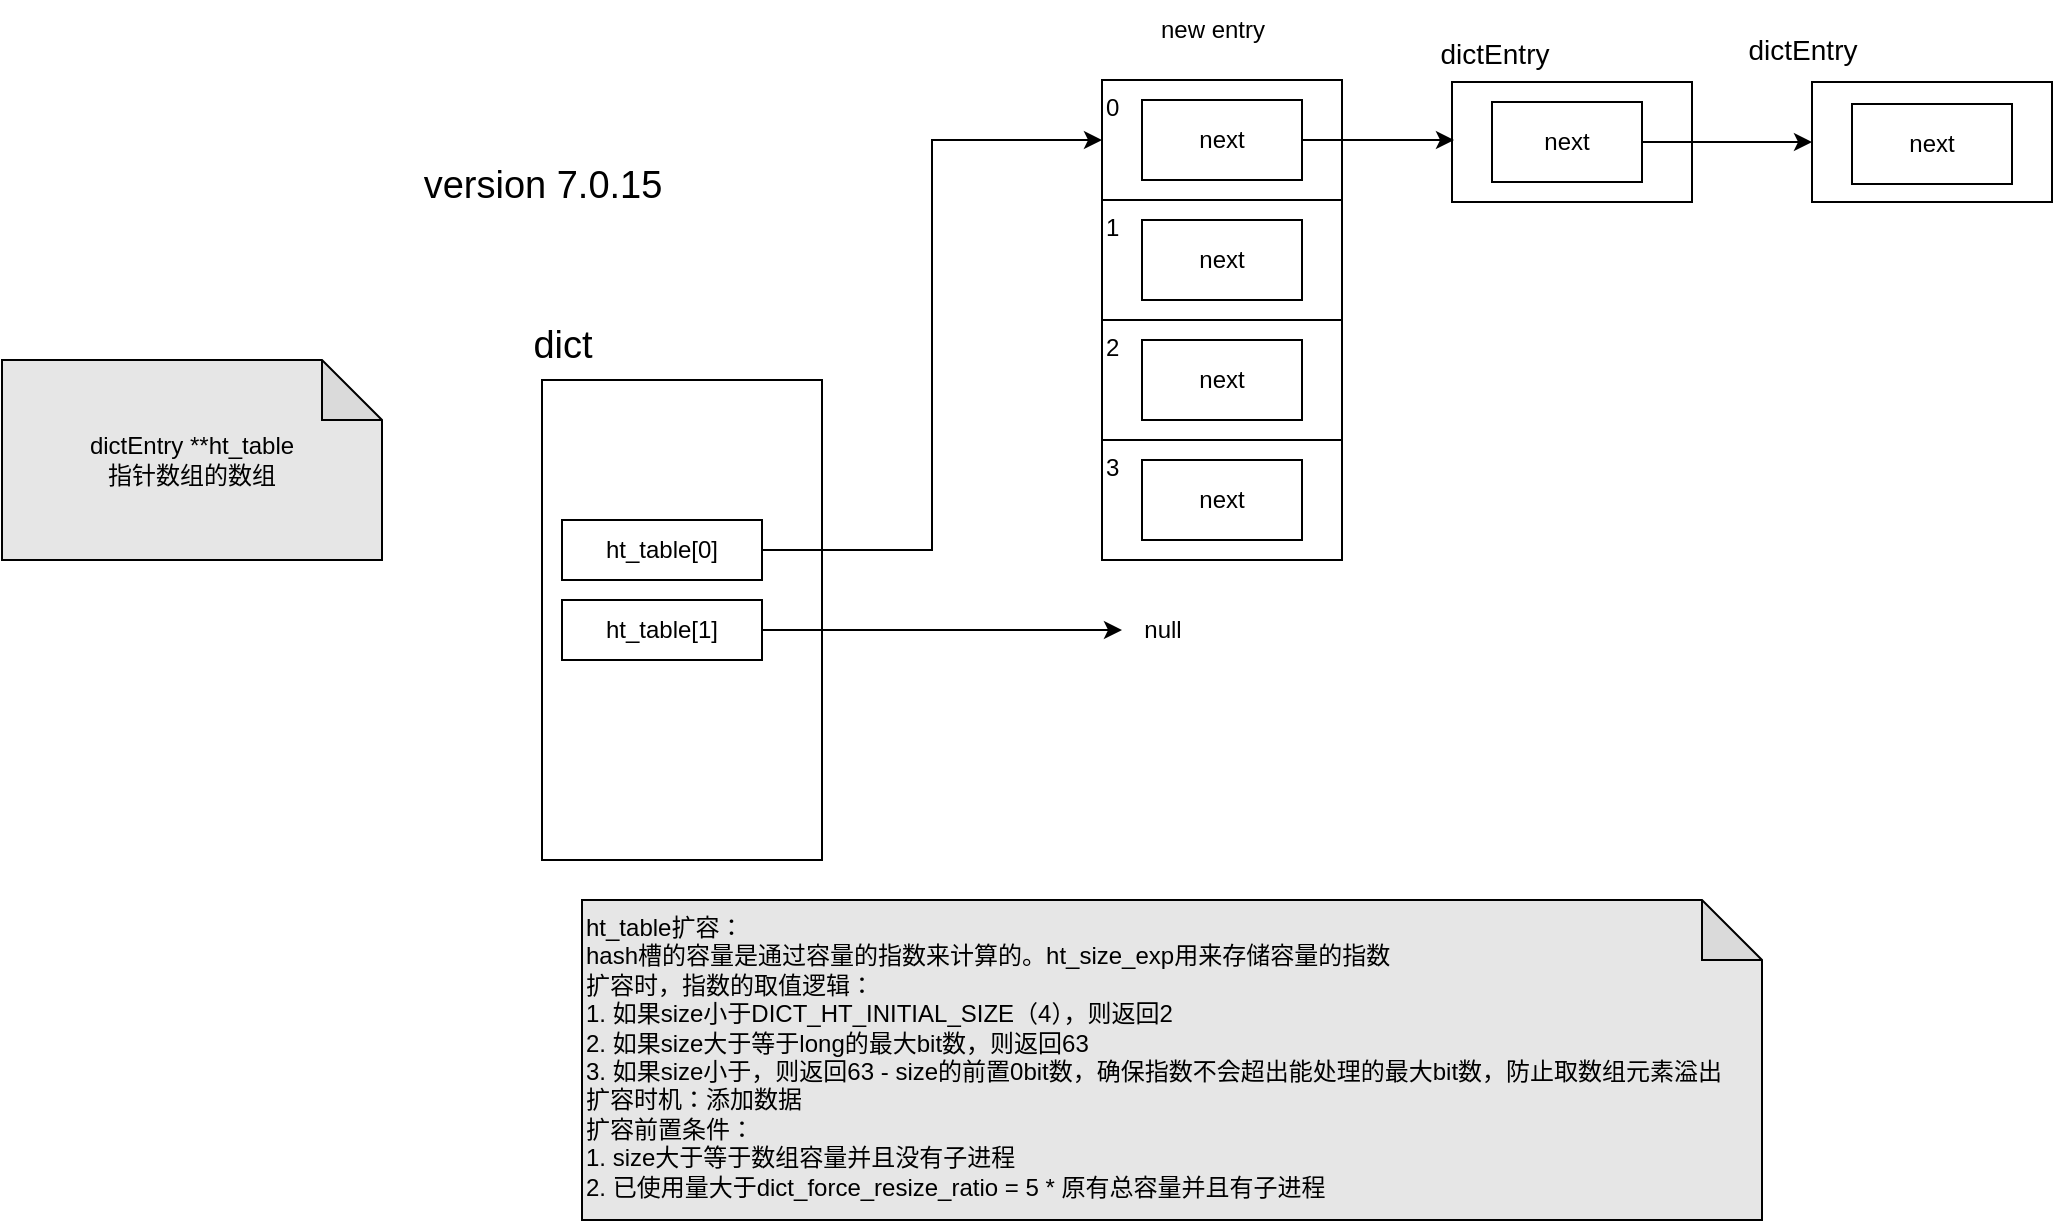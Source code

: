 <mxfile version="26.2.12">
  <diagram name="第 1 页" id="94je1vxSOdhImaoz7nrM">
    <mxGraphModel dx="2063" dy="790" grid="1" gridSize="10" guides="1" tooltips="1" connect="1" arrows="1" fold="1" page="1" pageScale="1" pageWidth="827" pageHeight="1169" math="0" shadow="0">
      <root>
        <mxCell id="0" />
        <mxCell id="1" parent="0" />
        <mxCell id="Xx1ZGW-cqv-4vBmC9HKy-1" value="&lt;div&gt;&lt;div&gt;&lt;br&gt;&lt;/div&gt;&lt;/div&gt;" style="rounded=0;whiteSpace=wrap;html=1;" parent="1" vertex="1">
          <mxGeometry x="30" y="230" width="140" height="240" as="geometry" />
        </mxCell>
        <mxCell id="Xx1ZGW-cqv-4vBmC9HKy-2" value="dict" style="text;html=1;align=center;verticalAlign=middle;resizable=0;points=[];autosize=1;strokeColor=none;fillColor=none;fontSize=19;" parent="1" vertex="1">
          <mxGeometry x="15" y="193" width="50" height="40" as="geometry" />
        </mxCell>
        <mxCell id="Xx1ZGW-cqv-4vBmC9HKy-9" value="" style="edgeStyle=orthogonalEdgeStyle;rounded=0;orthogonalLoop=1;jettySize=auto;html=1;exitX=1;exitY=0.5;exitDx=0;exitDy=0;" parent="1" source="Xx1ZGW-cqv-4vBmC9HKy-18" target="Xx1ZGW-cqv-4vBmC9HKy-19" edge="1">
          <mxGeometry relative="1" as="geometry">
            <mxPoint x="354" y="380" as="targetPoint" />
            <Array as="points">
              <mxPoint x="290" y="355" />
            </Array>
          </mxGeometry>
        </mxCell>
        <mxCell id="Xx1ZGW-cqv-4vBmC9HKy-29" style="edgeStyle=orthogonalEdgeStyle;rounded=0;orthogonalLoop=1;jettySize=auto;html=1;entryX=0;entryY=0.5;entryDx=0;entryDy=0;" parent="1" source="Xx1ZGW-cqv-4vBmC9HKy-3" target="Xx1ZGW-cqv-4vBmC9HKy-25" edge="1">
          <mxGeometry relative="1" as="geometry" />
        </mxCell>
        <mxCell id="Xx1ZGW-cqv-4vBmC9HKy-3" value="ht_table[0]" style="rounded=0;whiteSpace=wrap;html=1;" parent="1" vertex="1">
          <mxGeometry x="40" y="300" width="100" height="30" as="geometry" />
        </mxCell>
        <mxCell id="Xx1ZGW-cqv-4vBmC9HKy-5" value="" style="whiteSpace=wrap;html=1;rounded=0;" parent="1" vertex="1">
          <mxGeometry x="485" y="81" width="120" height="60" as="geometry" />
        </mxCell>
        <mxCell id="Xx1ZGW-cqv-4vBmC9HKy-7" value="dictEntry" style="text;html=1;align=center;verticalAlign=middle;resizable=0;points=[];autosize=1;strokeColor=none;fillColor=none;fontSize=14;" parent="1" vertex="1">
          <mxGeometry x="466" y="52" width="80" height="30" as="geometry" />
        </mxCell>
        <mxCell id="Xx1ZGW-cqv-4vBmC9HKy-40" style="edgeStyle=orthogonalEdgeStyle;rounded=0;orthogonalLoop=1;jettySize=auto;html=1;exitX=1;exitY=0.5;exitDx=0;exitDy=0;entryX=0;entryY=0.5;entryDx=0;entryDy=0;" parent="1" source="Xx1ZGW-cqv-4vBmC9HKy-11" target="Xx1ZGW-cqv-4vBmC9HKy-13" edge="1">
          <mxGeometry relative="1" as="geometry" />
        </mxCell>
        <mxCell id="Xx1ZGW-cqv-4vBmC9HKy-11" value="next" style="whiteSpace=wrap;html=1;rounded=0;" parent="1" vertex="1">
          <mxGeometry x="505" y="91" width="75" height="40" as="geometry" />
        </mxCell>
        <mxCell id="Xx1ZGW-cqv-4vBmC9HKy-13" value="" style="whiteSpace=wrap;html=1;rounded=0;" parent="1" vertex="1">
          <mxGeometry x="665" y="81" width="120" height="60" as="geometry" />
        </mxCell>
        <mxCell id="Xx1ZGW-cqv-4vBmC9HKy-14" value="next" style="whiteSpace=wrap;html=1;rounded=0;" parent="1" vertex="1">
          <mxGeometry x="685" y="92" width="80" height="40" as="geometry" />
        </mxCell>
        <mxCell id="Xx1ZGW-cqv-4vBmC9HKy-16" value="&lt;span style=&quot;font-size: 14px;&quot;&gt;dictEntry&lt;/span&gt;" style="text;html=1;align=center;verticalAlign=middle;resizable=0;points=[];autosize=1;strokeColor=none;fillColor=none;" parent="1" vertex="1">
          <mxGeometry x="620" y="50" width="80" height="30" as="geometry" />
        </mxCell>
        <mxCell id="Xx1ZGW-cqv-4vBmC9HKy-17" value="version 7.0.15" style="text;html=1;align=center;verticalAlign=middle;resizable=0;points=[];autosize=1;strokeColor=none;fillColor=none;fontSize=19;" parent="1" vertex="1">
          <mxGeometry x="-40" y="113" width="140" height="40" as="geometry" />
        </mxCell>
        <mxCell id="Xx1ZGW-cqv-4vBmC9HKy-18" value="ht_table[1]" style="rounded=0;whiteSpace=wrap;html=1;" parent="1" vertex="1">
          <mxGeometry x="40" y="340" width="100" height="30" as="geometry" />
        </mxCell>
        <mxCell id="Xx1ZGW-cqv-4vBmC9HKy-19" value="null" style="text;html=1;align=center;verticalAlign=middle;resizable=0;points=[];autosize=1;strokeColor=none;fillColor=none;" parent="1" vertex="1">
          <mxGeometry x="320" y="340" width="40" height="30" as="geometry" />
        </mxCell>
        <mxCell id="Xx1ZGW-cqv-4vBmC9HKy-23" value="dictEntry **ht_table&lt;div style=&quot;text-wrap-mode: nowrap;&quot;&gt;&lt;span style=&quot;text-wrap-mode: wrap;&quot;&gt;指针数组的数组&lt;/span&gt;&lt;/div&gt;" style="shape=note;whiteSpace=wrap;html=1;backgroundOutline=1;darkOpacity=0.05;fillColor=#E6E6E6;" parent="1" vertex="1">
          <mxGeometry x="-240" y="220" width="190" height="100" as="geometry" />
        </mxCell>
        <mxCell id="Xx1ZGW-cqv-4vBmC9HKy-25" value="0" style="whiteSpace=wrap;html=1;rounded=0;align=left;verticalAlign=top;" parent="1" vertex="1">
          <mxGeometry x="310" y="80" width="120" height="60" as="geometry" />
        </mxCell>
        <mxCell id="Xx1ZGW-cqv-4vBmC9HKy-30" style="edgeStyle=orthogonalEdgeStyle;rounded=0;orthogonalLoop=1;jettySize=auto;html=1;exitX=1;exitY=0.5;exitDx=0;exitDy=0;" parent="1" source="Xx1ZGW-cqv-4vBmC9HKy-26" edge="1">
          <mxGeometry relative="1" as="geometry">
            <mxPoint x="486" y="110" as="targetPoint" />
          </mxGeometry>
        </mxCell>
        <mxCell id="Xx1ZGW-cqv-4vBmC9HKy-26" value="next" style="whiteSpace=wrap;html=1;rounded=0;" parent="1" vertex="1">
          <mxGeometry x="330" y="90" width="80" height="40" as="geometry" />
        </mxCell>
        <mxCell id="Xx1ZGW-cqv-4vBmC9HKy-27" value="new entry" style="text;html=1;align=center;verticalAlign=middle;resizable=0;points=[];autosize=1;strokeColor=none;fillColor=none;" parent="1" vertex="1">
          <mxGeometry x="325" y="40" width="80" height="30" as="geometry" />
        </mxCell>
        <mxCell id="Xx1ZGW-cqv-4vBmC9HKy-31" value="ht_table扩容：&lt;div&gt;hash槽的容量是通过容量的指数来计算的。ht_size_exp用来存储容量的指数&lt;/div&gt;&lt;div&gt;扩容时，指数的取值逻辑：&lt;br&gt;&lt;div&gt;1. 如果size小于DICT_HT_INITIAL_SIZE（4），则返回2&lt;/div&gt;&lt;/div&gt;&lt;div&gt;2. 如果size大于等于long的最大bit数，则返回63&lt;/div&gt;&lt;div&gt;3. 如果size小于，则返回63 - size的前置0bit数，确保指数不会超出能处理的最大bit数，防止取数组元素溢出&lt;/div&gt;&lt;div&gt;扩容时机：添加数据&lt;/div&gt;&lt;div&gt;扩容前置条件：&lt;/div&gt;&lt;div&gt;1. size大于等于数组容量并且没有子进程&lt;/div&gt;&lt;div&gt;2. 已使用量大于dict_force_resize_ratio = 5 * 原有总容量并且有子进程&lt;/div&gt;" style="shape=note;whiteSpace=wrap;html=1;backgroundOutline=1;darkOpacity=0.05;fillColor=#E6E6E6;align=left;verticalAlign=top;" parent="1" vertex="1">
          <mxGeometry x="50" y="490" width="590" height="160" as="geometry" />
        </mxCell>
        <mxCell id="Xx1ZGW-cqv-4vBmC9HKy-32" value="1" style="whiteSpace=wrap;html=1;rounded=0;align=left;verticalAlign=top;" parent="1" vertex="1">
          <mxGeometry x="310" y="140" width="120" height="60" as="geometry" />
        </mxCell>
        <mxCell id="Xx1ZGW-cqv-4vBmC9HKy-33" value="next" style="whiteSpace=wrap;html=1;rounded=0;" parent="1" vertex="1">
          <mxGeometry x="330" y="150" width="80" height="40" as="geometry" />
        </mxCell>
        <mxCell id="Xx1ZGW-cqv-4vBmC9HKy-35" value="2" style="whiteSpace=wrap;html=1;rounded=0;align=left;verticalAlign=top;" parent="1" vertex="1">
          <mxGeometry x="310" y="200" width="120" height="60" as="geometry" />
        </mxCell>
        <mxCell id="Xx1ZGW-cqv-4vBmC9HKy-36" value="next" style="whiteSpace=wrap;html=1;rounded=0;" parent="1" vertex="1">
          <mxGeometry x="330" y="210" width="80" height="40" as="geometry" />
        </mxCell>
        <mxCell id="Xx1ZGW-cqv-4vBmC9HKy-37" value="3" style="whiteSpace=wrap;html=1;rounded=0;align=left;verticalAlign=top;" parent="1" vertex="1">
          <mxGeometry x="310" y="260" width="120" height="60" as="geometry" />
        </mxCell>
        <mxCell id="Xx1ZGW-cqv-4vBmC9HKy-38" value="next" style="whiteSpace=wrap;html=1;rounded=0;" parent="1" vertex="1">
          <mxGeometry x="330" y="270" width="80" height="40" as="geometry" />
        </mxCell>
      </root>
    </mxGraphModel>
  </diagram>
</mxfile>
